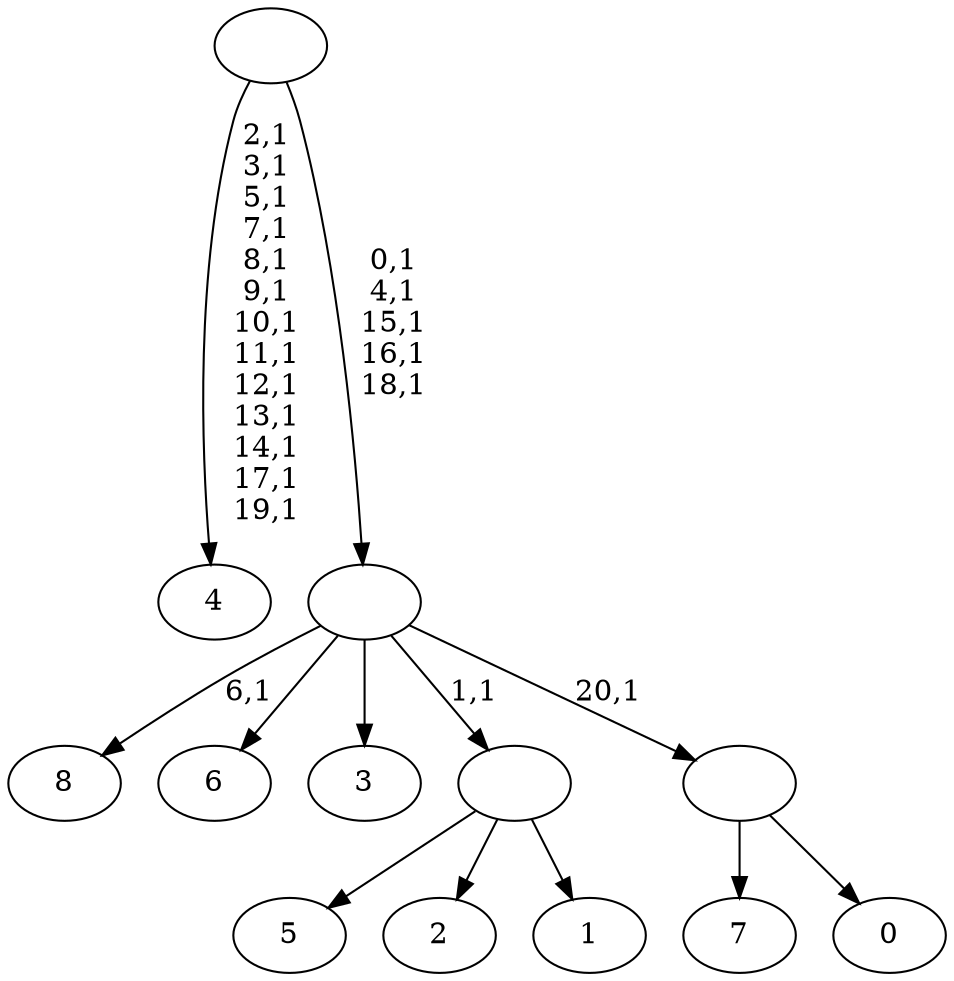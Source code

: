 digraph T {
	30 [label="8"]
	28 [label="7"]
	27 [label="6"]
	26 [label="5"]
	25 [label="4"]
	11 [label="3"]
	10 [label="2"]
	9 [label="1"]
	8 [label=""]
	7 [label="0"]
	6 [label=""]
	5 [label=""]
	0 [label=""]
	8 -> 26 [label=""]
	8 -> 10 [label=""]
	8 -> 9 [label=""]
	6 -> 28 [label=""]
	6 -> 7 [label=""]
	5 -> 30 [label="6,1"]
	5 -> 27 [label=""]
	5 -> 11 [label=""]
	5 -> 8 [label="1,1"]
	5 -> 6 [label="20,1"]
	0 -> 5 [label="0,1\n4,1\n15,1\n16,1\n18,1"]
	0 -> 25 [label="2,1\n3,1\n5,1\n7,1\n8,1\n9,1\n10,1\n11,1\n12,1\n13,1\n14,1\n17,1\n19,1"]
}
